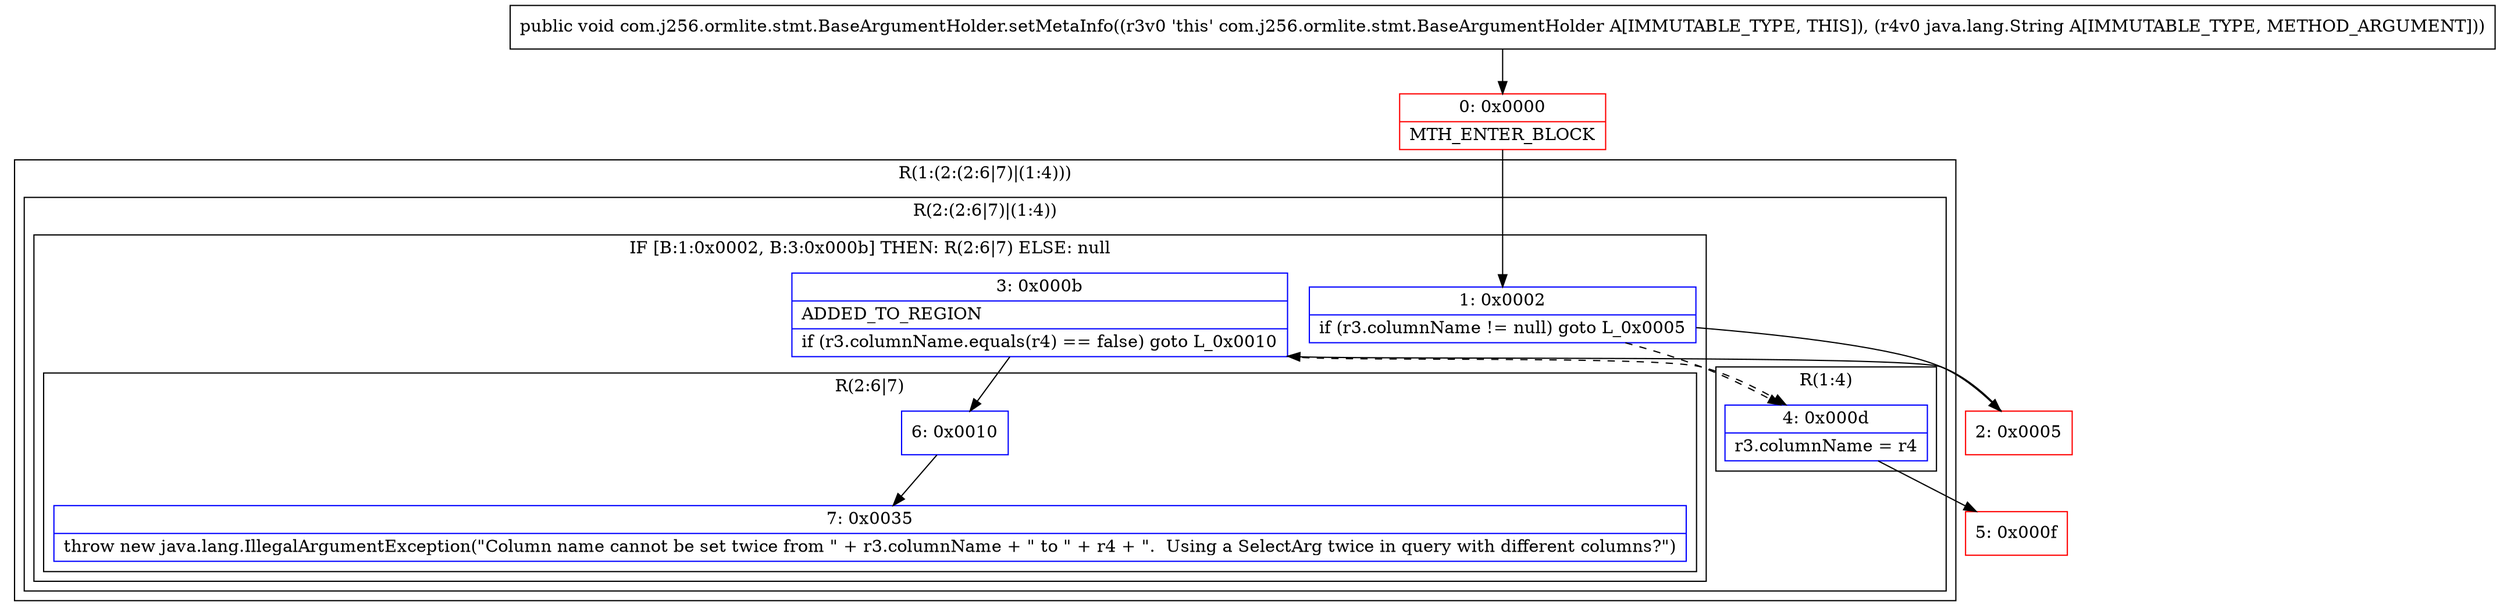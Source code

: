 digraph "CFG forcom.j256.ormlite.stmt.BaseArgumentHolder.setMetaInfo(Ljava\/lang\/String;)V" {
subgraph cluster_Region_1367761444 {
label = "R(1:(2:(2:6|7)|(1:4)))";
node [shape=record,color=blue];
subgraph cluster_Region_1926156966 {
label = "R(2:(2:6|7)|(1:4))";
node [shape=record,color=blue];
subgraph cluster_IfRegion_1346509692 {
label = "IF [B:1:0x0002, B:3:0x000b] THEN: R(2:6|7) ELSE: null";
node [shape=record,color=blue];
Node_1 [shape=record,label="{1\:\ 0x0002|if (r3.columnName != null) goto L_0x0005\l}"];
Node_3 [shape=record,label="{3\:\ 0x000b|ADDED_TO_REGION\l|if (r3.columnName.equals(r4) == false) goto L_0x0010\l}"];
subgraph cluster_Region_2037863891 {
label = "R(2:6|7)";
node [shape=record,color=blue];
Node_6 [shape=record,label="{6\:\ 0x0010}"];
Node_7 [shape=record,label="{7\:\ 0x0035|throw new java.lang.IllegalArgumentException(\"Column name cannot be set twice from \" + r3.columnName + \" to \" + r4 + \".  Using a SelectArg twice in query with different columns?\")\l}"];
}
}
subgraph cluster_Region_453156763 {
label = "R(1:4)";
node [shape=record,color=blue];
Node_4 [shape=record,label="{4\:\ 0x000d|r3.columnName = r4\l}"];
}
}
}
Node_0 [shape=record,color=red,label="{0\:\ 0x0000|MTH_ENTER_BLOCK\l}"];
Node_2 [shape=record,color=red,label="{2\:\ 0x0005}"];
Node_5 [shape=record,color=red,label="{5\:\ 0x000f}"];
MethodNode[shape=record,label="{public void com.j256.ormlite.stmt.BaseArgumentHolder.setMetaInfo((r3v0 'this' com.j256.ormlite.stmt.BaseArgumentHolder A[IMMUTABLE_TYPE, THIS]), (r4v0 java.lang.String A[IMMUTABLE_TYPE, METHOD_ARGUMENT])) }"];
MethodNode -> Node_0;
Node_1 -> Node_2;
Node_1 -> Node_4[style=dashed];
Node_3 -> Node_4[style=dashed];
Node_3 -> Node_6;
Node_6 -> Node_7;
Node_4 -> Node_5;
Node_0 -> Node_1;
Node_2 -> Node_3;
}

